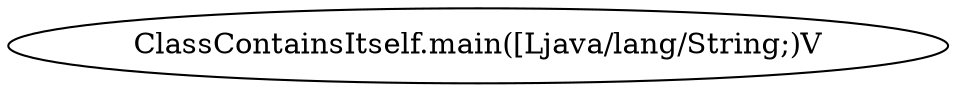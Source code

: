 digraph graphname {
rankdir="LR";
120 [label="ClassContainsItself.main([Ljava/lang/String;)V"]
}
